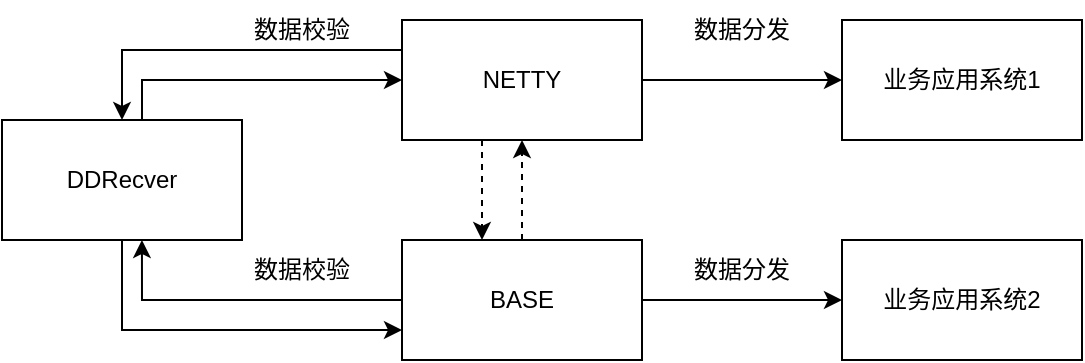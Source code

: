 <mxfile version="21.1.1" type="github" pages="2">
  <diagram name="Page-1" id="Yi5D_klU178Z7CBe3SHp">
    <mxGraphModel dx="794" dy="382" grid="1" gridSize="10" guides="1" tooltips="1" connect="1" arrows="1" fold="1" page="1" pageScale="1" pageWidth="827" pageHeight="1169" math="0" shadow="0">
      <root>
        <mxCell id="0" />
        <mxCell id="1" parent="0" />
        <mxCell id="OOwBg0azoeFxXeYlkbG1-6" style="edgeStyle=orthogonalEdgeStyle;rounded=0;orthogonalLoop=1;jettySize=auto;html=1;exitX=0.5;exitY=0;exitDx=0;exitDy=0;entryX=0;entryY=0.5;entryDx=0;entryDy=0;" edge="1" parent="1" source="OOwBg0azoeFxXeYlkbG1-2" target="OOwBg0azoeFxXeYlkbG1-4">
          <mxGeometry relative="1" as="geometry">
            <Array as="points">
              <mxPoint x="190" y="250" />
              <mxPoint x="190" y="230" />
            </Array>
          </mxGeometry>
        </mxCell>
        <mxCell id="OOwBg0azoeFxXeYlkbG1-10" style="edgeStyle=orthogonalEdgeStyle;rounded=0;orthogonalLoop=1;jettySize=auto;html=1;entryX=0;entryY=0.75;entryDx=0;entryDy=0;" edge="1" parent="1" source="OOwBg0azoeFxXeYlkbG1-2" target="OOwBg0azoeFxXeYlkbG1-3">
          <mxGeometry relative="1" as="geometry">
            <Array as="points">
              <mxPoint x="180" y="355" />
            </Array>
          </mxGeometry>
        </mxCell>
        <mxCell id="OOwBg0azoeFxXeYlkbG1-2" value="DDRecver" style="rounded=0;whiteSpace=wrap;html=1;" vertex="1" parent="1">
          <mxGeometry x="120" y="250" width="120" height="60" as="geometry" />
        </mxCell>
        <mxCell id="OOwBg0azoeFxXeYlkbG1-11" style="edgeStyle=orthogonalEdgeStyle;rounded=0;orthogonalLoop=1;jettySize=auto;html=1;entryX=0.583;entryY=1;entryDx=0;entryDy=0;entryPerimeter=0;" edge="1" parent="1" source="OOwBg0azoeFxXeYlkbG1-3" target="OOwBg0azoeFxXeYlkbG1-2">
          <mxGeometry relative="1" as="geometry" />
        </mxCell>
        <mxCell id="OOwBg0azoeFxXeYlkbG1-17" style="edgeStyle=orthogonalEdgeStyle;rounded=0;orthogonalLoop=1;jettySize=auto;html=1;entryX=0;entryY=0.5;entryDx=0;entryDy=0;" edge="1" parent="1" source="OOwBg0azoeFxXeYlkbG1-3" target="OOwBg0azoeFxXeYlkbG1-16">
          <mxGeometry relative="1" as="geometry" />
        </mxCell>
        <mxCell id="OOwBg0azoeFxXeYlkbG1-18" style="edgeStyle=orthogonalEdgeStyle;rounded=0;orthogonalLoop=1;jettySize=auto;html=1;entryX=0.5;entryY=1;entryDx=0;entryDy=0;dashed=1;" edge="1" parent="1" source="OOwBg0azoeFxXeYlkbG1-3" target="OOwBg0azoeFxXeYlkbG1-4">
          <mxGeometry relative="1" as="geometry" />
        </mxCell>
        <mxCell id="OOwBg0azoeFxXeYlkbG1-3" value="BASE" style="rounded=0;whiteSpace=wrap;html=1;" vertex="1" parent="1">
          <mxGeometry x="320" y="310" width="120" height="60" as="geometry" />
        </mxCell>
        <mxCell id="OOwBg0azoeFxXeYlkbG1-8" style="edgeStyle=orthogonalEdgeStyle;rounded=0;orthogonalLoop=1;jettySize=auto;html=1;exitX=0;exitY=0.25;exitDx=0;exitDy=0;entryX=0.5;entryY=0;entryDx=0;entryDy=0;" edge="1" parent="1" source="OOwBg0azoeFxXeYlkbG1-4" target="OOwBg0azoeFxXeYlkbG1-2">
          <mxGeometry relative="1" as="geometry" />
        </mxCell>
        <mxCell id="OOwBg0azoeFxXeYlkbG1-13" style="edgeStyle=orthogonalEdgeStyle;rounded=0;orthogonalLoop=1;jettySize=auto;html=1;dashed=1;" edge="1" parent="1" source="OOwBg0azoeFxXeYlkbG1-4">
          <mxGeometry relative="1" as="geometry">
            <mxPoint x="360" y="310" as="targetPoint" />
            <Array as="points">
              <mxPoint x="360" y="310" />
            </Array>
          </mxGeometry>
        </mxCell>
        <mxCell id="OOwBg0azoeFxXeYlkbG1-15" style="edgeStyle=orthogonalEdgeStyle;rounded=0;orthogonalLoop=1;jettySize=auto;html=1;entryX=0;entryY=0.5;entryDx=0;entryDy=0;" edge="1" parent="1" source="OOwBg0azoeFxXeYlkbG1-4" target="OOwBg0azoeFxXeYlkbG1-14">
          <mxGeometry relative="1" as="geometry" />
        </mxCell>
        <mxCell id="OOwBg0azoeFxXeYlkbG1-4" value="NETTY" style="rounded=0;whiteSpace=wrap;html=1;" vertex="1" parent="1">
          <mxGeometry x="320" y="200" width="120" height="60" as="geometry" />
        </mxCell>
        <mxCell id="OOwBg0azoeFxXeYlkbG1-14" value="业务应用系统1" style="rounded=0;whiteSpace=wrap;html=1;" vertex="1" parent="1">
          <mxGeometry x="540" y="200" width="120" height="60" as="geometry" />
        </mxCell>
        <mxCell id="OOwBg0azoeFxXeYlkbG1-16" value="业务应用系统2" style="rounded=0;whiteSpace=wrap;html=1;" vertex="1" parent="1">
          <mxGeometry x="540" y="310" width="120" height="60" as="geometry" />
        </mxCell>
        <mxCell id="OOwBg0azoeFxXeYlkbG1-25" value="数据分发" style="text;html=1;strokeColor=none;fillColor=none;align=center;verticalAlign=middle;whiteSpace=wrap;rounded=0;" vertex="1" parent="1">
          <mxGeometry x="460" y="190" width="60" height="30" as="geometry" />
        </mxCell>
        <mxCell id="OOwBg0azoeFxXeYlkbG1-26" value="数据分发" style="text;html=1;strokeColor=none;fillColor=none;align=center;verticalAlign=middle;whiteSpace=wrap;rounded=0;" vertex="1" parent="1">
          <mxGeometry x="460" y="310" width="60" height="30" as="geometry" />
        </mxCell>
        <mxCell id="OOwBg0azoeFxXeYlkbG1-27" value="数据校验" style="text;html=1;strokeColor=none;fillColor=none;align=center;verticalAlign=middle;whiteSpace=wrap;rounded=0;" vertex="1" parent="1">
          <mxGeometry x="240" y="190" width="60" height="30" as="geometry" />
        </mxCell>
        <mxCell id="OOwBg0azoeFxXeYlkbG1-28" value="数据校验" style="text;html=1;strokeColor=none;fillColor=none;align=center;verticalAlign=middle;whiteSpace=wrap;rounded=0;" vertex="1" parent="1">
          <mxGeometry x="240" y="310" width="60" height="30" as="geometry" />
        </mxCell>
        <mxCell id="OOwBg0azoeFxXeYlkbG1-29" style="edgeStyle=orthogonalEdgeStyle;rounded=0;orthogonalLoop=1;jettySize=auto;html=1;exitX=0.5;exitY=1;exitDx=0;exitDy=0;" edge="1" parent="1" source="OOwBg0azoeFxXeYlkbG1-27" target="OOwBg0azoeFxXeYlkbG1-27">
          <mxGeometry relative="1" as="geometry" />
        </mxCell>
      </root>
    </mxGraphModel>
  </diagram>
  <diagram id="yIM2cG6S1U1VXx_Ce02c" name="第 2 页">
    <mxGraphModel dx="794" dy="382" grid="1" gridSize="10" guides="1" tooltips="1" connect="1" arrows="1" fold="1" page="1" pageScale="1" pageWidth="827" pageHeight="1169" math="0" shadow="0">
      <root>
        <mxCell id="0" />
        <mxCell id="1" parent="0" />
        <mxCell id="3agPpGI1aiZg--vI5RXW-12" value="消息1" style="swimlane;childLayout=stackLayout;resizeParent=1;resizeParentMax=0;startSize=20;horizontal=0;horizontalStack=1;" vertex="1" parent="1">
          <mxGeometry x="180" y="150" width="380" height="80" as="geometry" />
        </mxCell>
        <mxCell id="3agPpGI1aiZg--vI5RXW-13" value="数据包1" style="swimlane;startSize=20;" vertex="1" parent="3agPpGI1aiZg--vI5RXW-12">
          <mxGeometry x="20" width="120" height="80" as="geometry" />
        </mxCell>
        <mxCell id="3agPpGI1aiZg--vI5RXW-14" value="数据包2" style="swimlane;startSize=20;" vertex="1" parent="3agPpGI1aiZg--vI5RXW-12">
          <mxGeometry x="140" width="120" height="80" as="geometry" />
        </mxCell>
        <mxCell id="3agPpGI1aiZg--vI5RXW-15" value="数据包3" style="swimlane;startSize=20;" vertex="1" parent="3agPpGI1aiZg--vI5RXW-12">
          <mxGeometry x="260" width="120" height="80" as="geometry" />
        </mxCell>
        <mxCell id="3agPpGI1aiZg--vI5RXW-19" value="消息2" style="swimlane;childLayout=stackLayout;resizeParent=1;resizeParentMax=0;startSize=20;horizontal=0;horizontalStack=1;" vertex="1" parent="1">
          <mxGeometry x="180" y="230" width="380" height="80" as="geometry" />
        </mxCell>
        <mxCell id="3agPpGI1aiZg--vI5RXW-20" value="数据包1" style="swimlane;startSize=20;" vertex="1" parent="3agPpGI1aiZg--vI5RXW-19">
          <mxGeometry x="20" width="120" height="80" as="geometry" />
        </mxCell>
        <mxCell id="3agPpGI1aiZg--vI5RXW-21" value="数据包2" style="swimlane;startSize=20;" vertex="1" parent="3agPpGI1aiZg--vI5RXW-19">
          <mxGeometry x="140" width="120" height="80" as="geometry" />
        </mxCell>
        <mxCell id="3agPpGI1aiZg--vI5RXW-22" value="数据包3" style="swimlane;startSize=20;" vertex="1" parent="3agPpGI1aiZg--vI5RXW-19">
          <mxGeometry x="260" width="120" height="80" as="geometry" />
        </mxCell>
      </root>
    </mxGraphModel>
  </diagram>
</mxfile>
